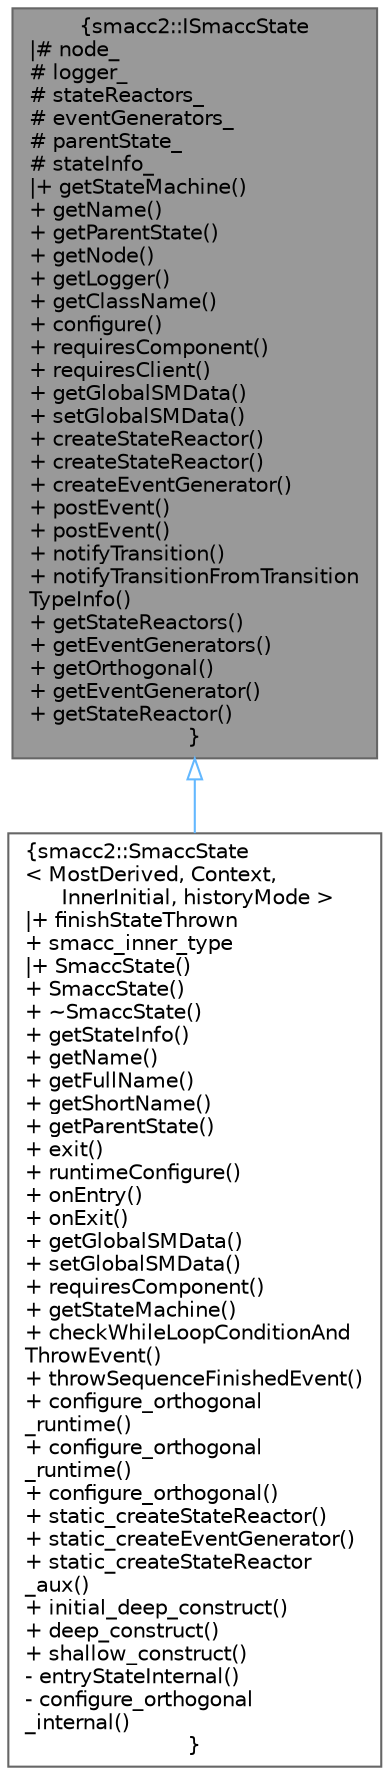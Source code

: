 digraph "smacc2::ISmaccState"
{
 // LATEX_PDF_SIZE
  bgcolor="transparent";
  edge [fontname=Helvetica,fontsize=10,labelfontname=Helvetica,labelfontsize=10];
  node [fontname=Helvetica,fontsize=10,shape=box,height=0.2,width=0.4];
  Node1 [label="{smacc2::ISmaccState\n|# node_\l# logger_\l# stateReactors_\l# eventGenerators_\l# parentState_\l# stateInfo_\l|+ getStateMachine()\l+ getName()\l+ getParentState()\l+ getNode()\l+ getLogger()\l+ getClassName()\l+ configure()\l+ requiresComponent()\l+ requiresClient()\l+ getGlobalSMData()\l+ setGlobalSMData()\l+ createStateReactor()\l+ createStateReactor()\l+ createEventGenerator()\l+ postEvent()\l+ postEvent()\l+ notifyTransition()\l+ notifyTransitionFromTransition\lTypeInfo()\l+ getStateReactors()\l+ getEventGenerators()\l+ getOrthogonal()\l+ getEventGenerator()\l+ getStateReactor()\l}",height=0.2,width=0.4,color="gray40", fillcolor="grey60", style="filled", fontcolor="black",tooltip=" "];
  Node1 -> Node2 [dir="back",color="steelblue1",style="solid",arrowtail="onormal"];
  Node2 [label="{smacc2::SmaccState\l\< MostDerived, Context,\l InnerInitial, historyMode \>\n|+ finishStateThrown\l+ smacc_inner_type\l|+ SmaccState()\l+ SmaccState()\l+ ~SmaccState()\l+ getStateInfo()\l+ getName()\l+ getFullName()\l+ getShortName()\l+ getParentState()\l+ exit()\l+ runtimeConfigure()\l+ onEntry()\l+ onExit()\l+ getGlobalSMData()\l+ setGlobalSMData()\l+ requiresComponent()\l+ getStateMachine()\l+ checkWhileLoopConditionAnd\lThrowEvent()\l+ throwSequenceFinishedEvent()\l+ configure_orthogonal\l_runtime()\l+ configure_orthogonal\l_runtime()\l+ configure_orthogonal()\l+ static_createStateReactor()\l+ static_createEventGenerator()\l+ static_createStateReactor\l_aux()\l+ initial_deep_construct()\l+ deep_construct()\l+ shallow_construct()\l- entryStateInternal()\l- configure_orthogonal\l_internal()\l}",height=0.2,width=0.4,color="gray40", fillcolor="white", style="filled",URL="$classsmacc2_1_1SmaccState.html",tooltip=" "];
}
